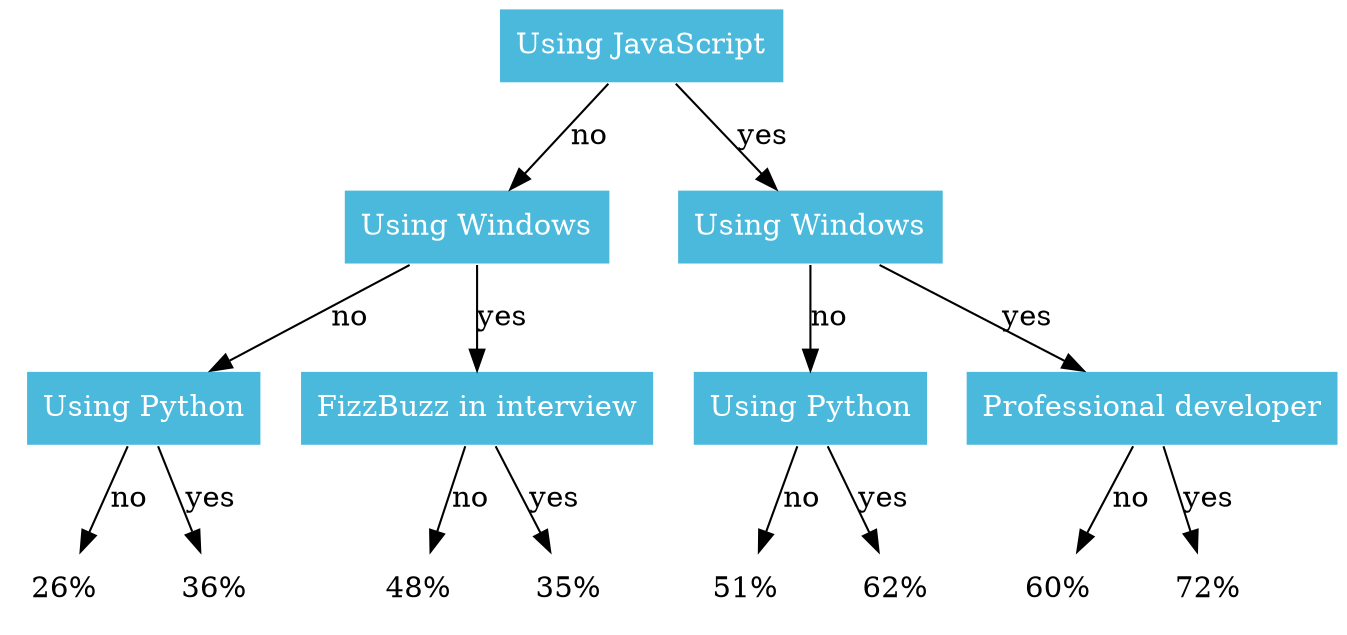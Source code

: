 digraph {
  overlap=scale;
  mindist=.4;

  node [ shape=rect style=filled fillcolor="#4AB9DC", color=white, fontcolor=white ]

  b [ label="Using JavaScript" ]
  l [ label="Using Windows" ]
  r [ label="Using Windows" ]
  ll [ label="Using Python" ]
  lr [ label="FizzBuzz in interview" ]
  rl [ label="Using Python" ]
  rr [ label="Professional developer" ]

  b -> l [ label=no ]
  b -> r [ label=yes ]
  l -> ll [ label=no ]
  l -> lr [ label=yes ]
  r -> rl [label=no ]
  r -> rr [label=yes]

  ll -> lll [ label="no" ]
  ll -> llr [ label="yes" ]
  lr -> lrr [ label="no" ]
  lr -> lrl [ label="yes" ]
  rl -> rll [ label="no" ]
  rl -> rlr [ label="yes" ]
  rr -> rrl [ label="no" ]
  rr -> rrr [ label="yes" ]

  lll [ label="26%" shape=plaintext style=solid fontcolor=black ]
  llr [ label="36%" shape=plaintext style=solid fontcolor=black ]
  lrl [ label="35%" shape=plaintext style=solid fontcolor=black ]
  lrr [ label="48%" shape=plaintext style=solid fontcolor=black ]
  rll [ label="51%" shape=plaintext style=solid fontcolor=black ]
  rlr [ label="62%" shape=plaintext style=solid fontcolor=black ]
  rrl [ label="60%" shape=plaintext style=solid fontcolor=black ]
  rrr [ label="72%" shape=plaintext style=solid fontcolor=black ]
}

